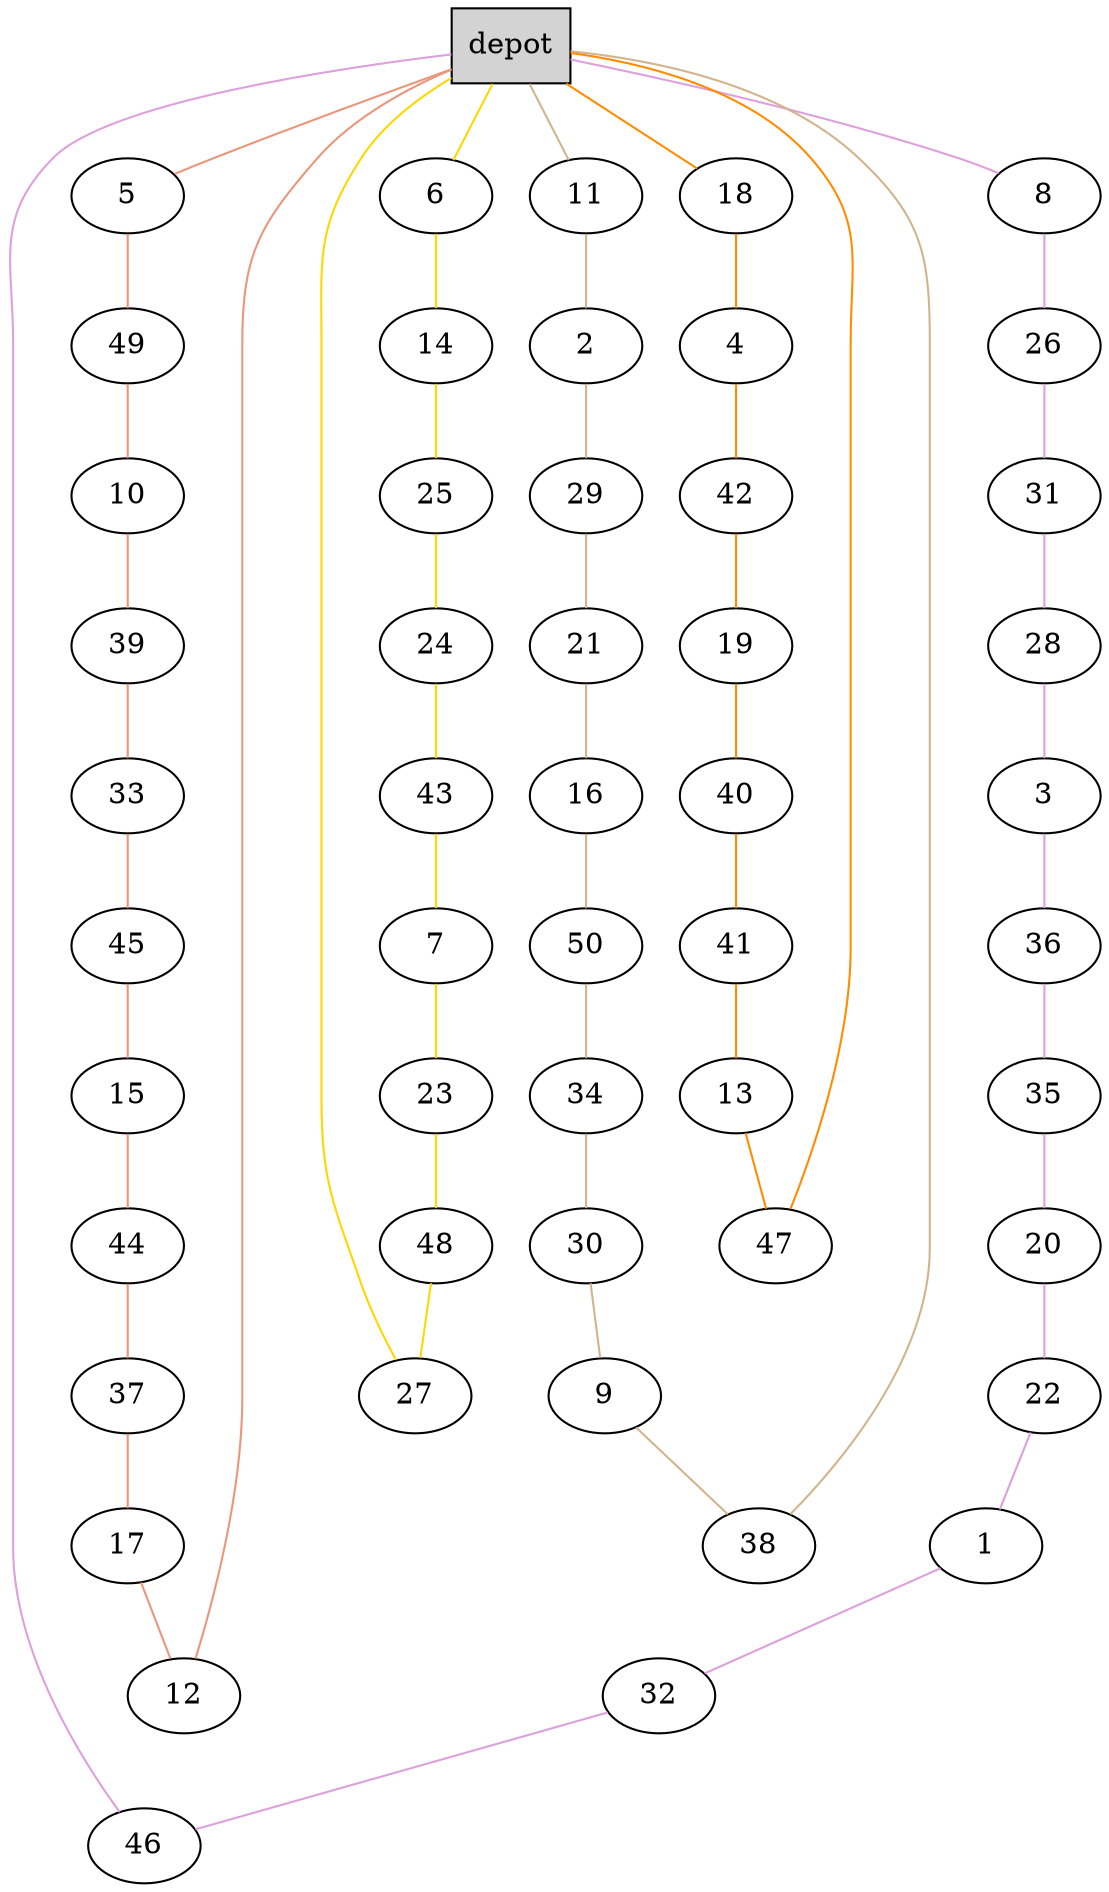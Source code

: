 graph G {
  0[shape = box, label = "depot", style = filled ];
  5[shape = ellipse];
  "0"--"5"[color = darksalmon];
  49[shape = ellipse];
  "5"--"49"[color = darksalmon];
  10[shape = ellipse];
  "49"--"10"[color = darksalmon];
  39[shape = ellipse];
  "10"--"39"[color = darksalmon];
  33[shape = ellipse];
  "39"--"33"[color = darksalmon];
  45[shape = ellipse];
  "33"--"45"[color = darksalmon];
  15[shape = ellipse];
  "45"--"15"[color = darksalmon];
  44[shape = ellipse];
  "15"--"44"[color = darksalmon];
  37[shape = ellipse];
  "44"--"37"[color = darksalmon];
  17[shape = ellipse];
  "37"--"17"[color = darksalmon];
  12[shape = ellipse];
  "17"--"12"[color = darksalmon];
  "12"--"0"[color = darksalmon];
  6[shape = ellipse];
  "0"--"6"[color = gold];
  14[shape = ellipse];
  "6"--"14"[color = gold];
  25[shape = ellipse];
  "14"--"25"[color = gold];
  24[shape = ellipse];
  "25"--"24"[color = gold];
  43[shape = ellipse];
  "24"--"43"[color = gold];
  7[shape = ellipse];
  "43"--"7"[color = gold];
  23[shape = ellipse];
  "7"--"23"[color = gold];
  48[shape = ellipse];
  "23"--"48"[color = gold];
  27[shape = ellipse];
  "48"--"27"[color = gold];
  "27"--"0"[color = gold];
  8[shape = ellipse];
  "0"--"8"[color = plum];
  26[shape = ellipse];
  "8"--"26"[color = plum];
  31[shape = ellipse];
  "26"--"31"[color = plum];
  28[shape = ellipse];
  "31"--"28"[color = plum];
  3[shape = ellipse];
  "28"--"3"[color = plum];
  36[shape = ellipse];
  "3"--"36"[color = plum];
  35[shape = ellipse];
  "36"--"35"[color = plum];
  20[shape = ellipse];
  "35"--"20"[color = plum];
  22[shape = ellipse];
  "20"--"22"[color = plum];
  1[shape = ellipse];
  "22"--"1"[color = plum];
  32[shape = ellipse];
  "1"--"32"[color = plum];
  46[shape = ellipse];
  "32"--"46"[color = plum];
  "46"--"0"[color = plum];
  11[shape = ellipse];
  "0"--"11"[color = tan];
  2[shape = ellipse];
  "11"--"2"[color = tan];
  29[shape = ellipse];
  "2"--"29"[color = tan];
  21[shape = ellipse];
  "29"--"21"[color = tan];
  16[shape = ellipse];
  "21"--"16"[color = tan];
  50[shape = ellipse];
  "16"--"50"[color = tan];
  34[shape = ellipse];
  "50"--"34"[color = tan];
  30[shape = ellipse];
  "34"--"30"[color = tan];
  9[shape = ellipse];
  "30"--"9"[color = tan];
  38[shape = ellipse];
  "9"--"38"[color = tan];
  "38"--"0"[color = tan];
  18[shape = ellipse];
  "0"--"18"[color = darkorange];
  4[shape = ellipse];
  "18"--"4"[color = darkorange];
  42[shape = ellipse];
  "4"--"42"[color = darkorange];
  19[shape = ellipse];
  "42"--"19"[color = darkorange];
  40[shape = ellipse];
  "19"--"40"[color = darkorange];
  41[shape = ellipse];
  "40"--"41"[color = darkorange];
  13[shape = ellipse];
  "41"--"13"[color = darkorange];
  47[shape = ellipse];
  "13"--"47"[color = darkorange];
  "47"--"0"[color = darkorange];
}
